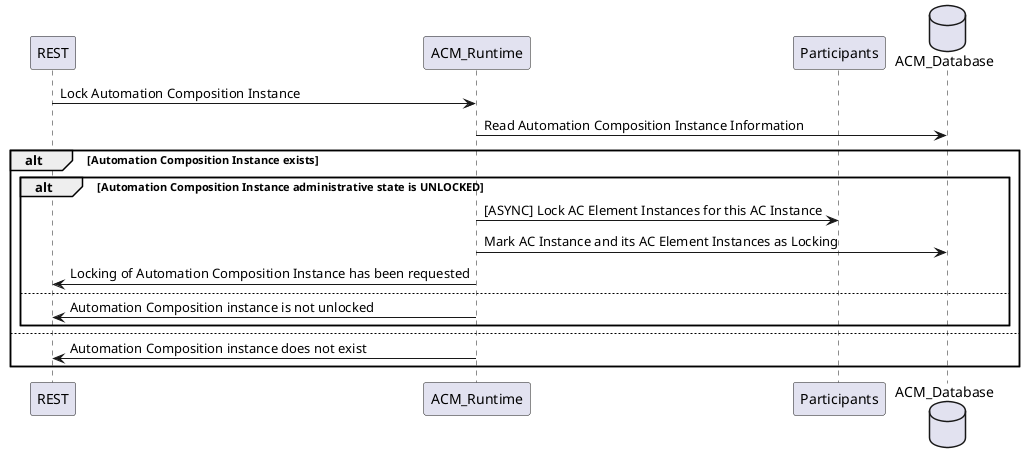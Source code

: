 @startuml
participant REST
participant ACM_Runtime
participant Participants
database ACM_Database

REST -> ACM_Runtime: Lock Automation Composition Instance
ACM_Runtime -> ACM_Database: Read Automation Composition Instance Information

alt Automation Composition Instance exists
 alt Automation Composition Instance administrative state is UNLOCKED
  ACM_Runtime -> Participants: [ASYNC] Lock AC Element Instances for this AC Instance
  ACM_Runtime -> ACM_Database: Mark AC Instance and its AC Element Instances as Locking
  ACM_Runtime -> REST: Locking of Automation Composition Instance has been requested
 else
  ACM_Runtime -> REST: Automation Composition instance is not unlocked
 end
else
  ACM_Runtime -> REST: Automation Composition instance does not exist
end

@enduml
